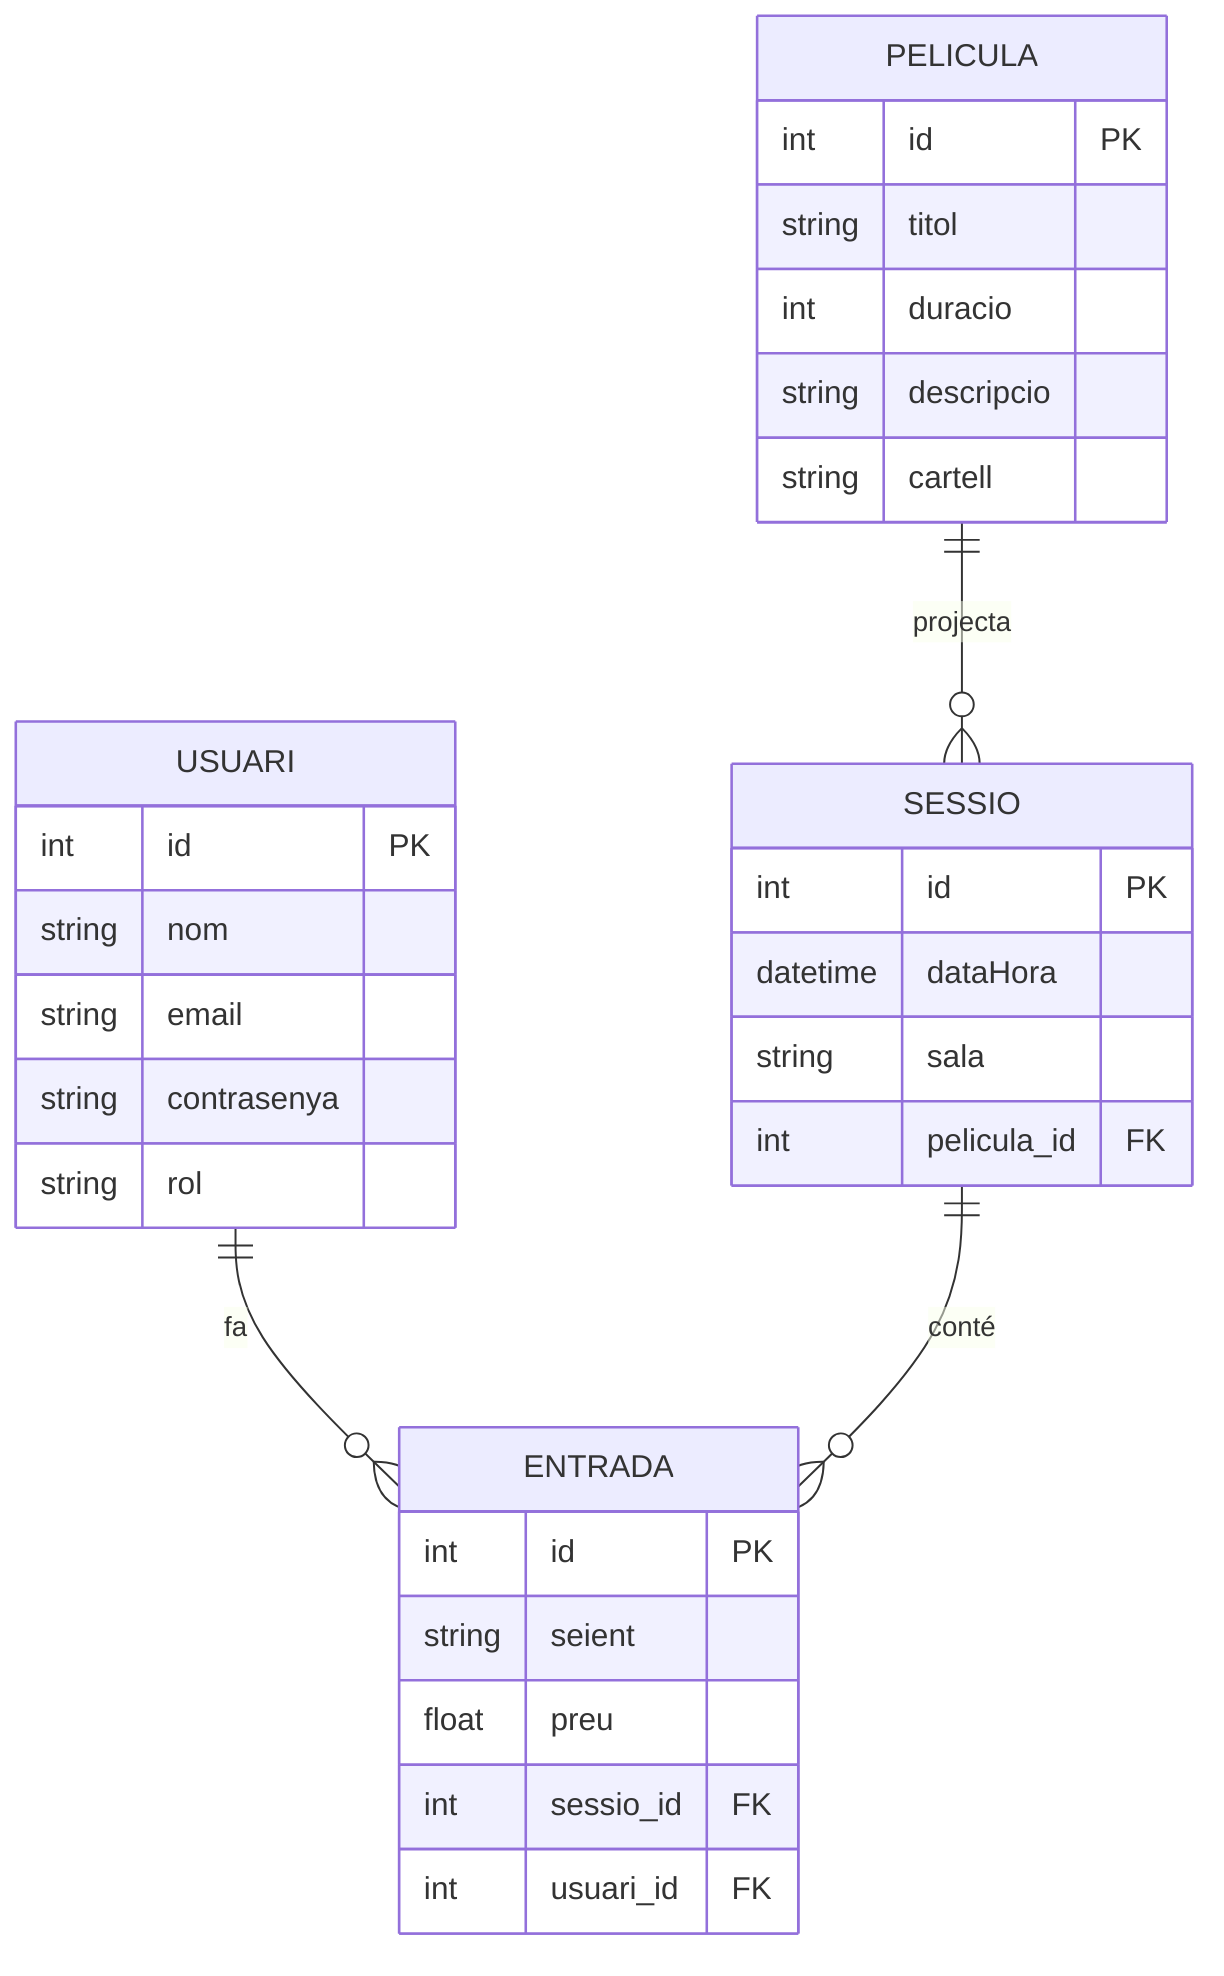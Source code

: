 erDiagram
    USUARI ||--o{ ENTRADA : fa
    PELICULA ||--o{ SESSIO : projecta
    SESSIO ||--o{ ENTRADA : conté

    USUARI {
        int id PK
        string nom
        string email
        string contrasenya
        string rol
    }

    PELICULA {
        int id PK
        string titol
        int duracio
        string descripcio
        string cartell
    }

    SESSIO {
        int id PK
        datetime dataHora
        string sala
        int pelicula_id FK
    }

    ENTRADA {
        int id PK
        string seient
        float preu
        int sessio_id FK
        int usuari_id FK
    }